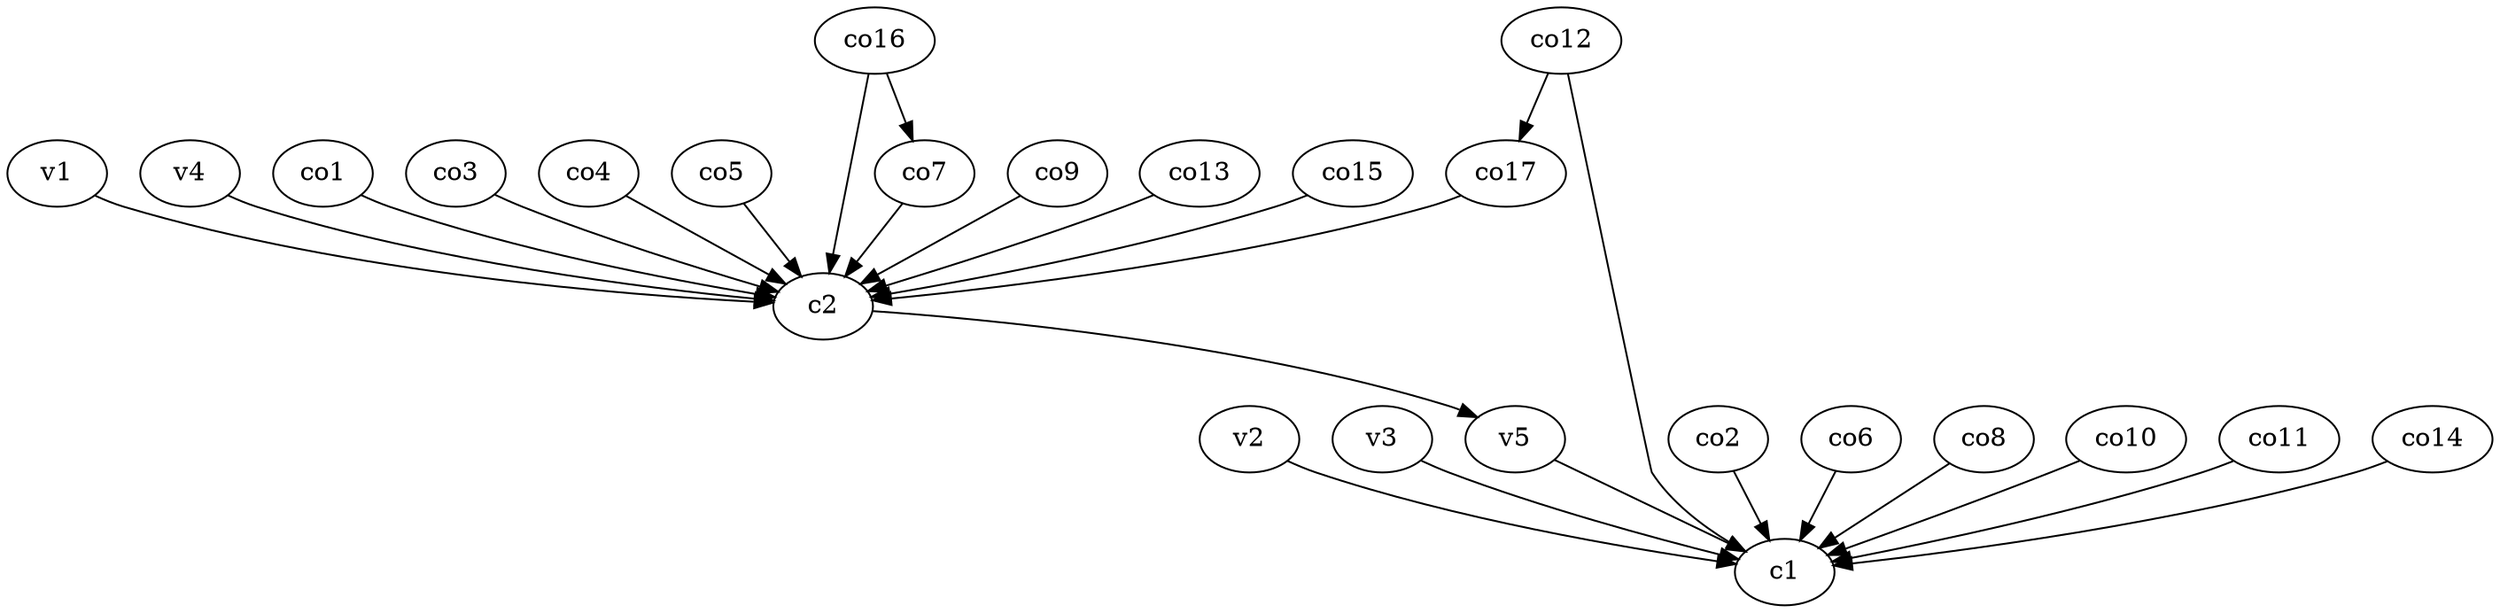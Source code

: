 strict digraph  {
c1;
c2;
v1;
v2;
v3;
v4;
v5;
co1;
co2;
co3;
co4;
co5;
co6;
co7;
co8;
co9;
co10;
co11;
co12;
co13;
co14;
co15;
co16;
co17;
c2 -> v5  [weight=1];
v1 -> c2  [weight=1];
v2 -> c1  [weight=1];
v3 -> c1  [weight=1];
v4 -> c2  [weight=1];
v5 -> c1  [weight=1];
co1 -> c2  [weight=1];
co2 -> c1  [weight=1];
co3 -> c2  [weight=1];
co4 -> c2  [weight=1];
co5 -> c2  [weight=1];
co6 -> c1  [weight=1];
co7 -> c2  [weight=1];
co8 -> c1  [weight=1];
co9 -> c2  [weight=1];
co10 -> c1  [weight=1];
co11 -> c1  [weight=1];
co12 -> c1  [weight=1];
co12 -> co17  [weight=1];
co13 -> c2  [weight=1];
co14 -> c1  [weight=1];
co15 -> c2  [weight=1];
co16 -> c2  [weight=1];
co16 -> co7  [weight=1];
co17 -> c2  [weight=1];
}
